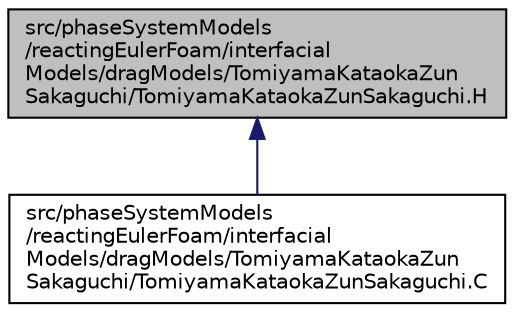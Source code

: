 digraph "src/phaseSystemModels/reactingEulerFoam/interfacialModels/dragModels/TomiyamaKataokaZunSakaguchi/TomiyamaKataokaZunSakaguchi.H"
{
  bgcolor="transparent";
  edge [fontname="Helvetica",fontsize="10",labelfontname="Helvetica",labelfontsize="10"];
  node [fontname="Helvetica",fontsize="10",shape=record];
  Node1 [label="src/phaseSystemModels\l/reactingEulerFoam/interfacial\lModels/dragModels/TomiyamaKataokaZun\lSakaguchi/TomiyamaKataokaZunSakaguchi.H",height=0.2,width=0.4,color="black", fillcolor="grey75", style="filled" fontcolor="black"];
  Node1 -> Node2 [dir="back",color="midnightblue",fontsize="10",style="solid",fontname="Helvetica"];
  Node2 [label="src/phaseSystemModels\l/reactingEulerFoam/interfacial\lModels/dragModels/TomiyamaKataokaZun\lSakaguchi/TomiyamaKataokaZunSakaguchi.C",height=0.2,width=0.4,color="black",URL="$TomiyamaKataokaZunSakaguchi_8C.html"];
}
